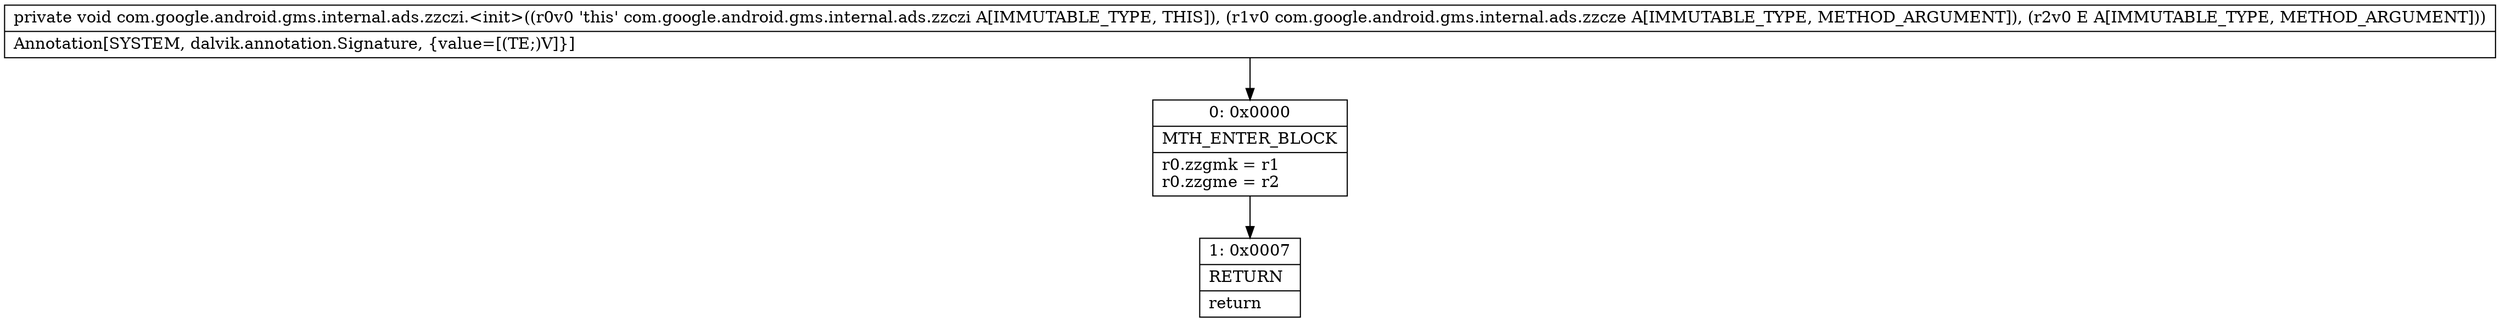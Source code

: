 digraph "CFG forcom.google.android.gms.internal.ads.zzczi.\<init\>(Lcom\/google\/android\/gms\/internal\/ads\/zzcze;Ljava\/lang\/Object;)V" {
Node_0 [shape=record,label="{0\:\ 0x0000|MTH_ENTER_BLOCK\l|r0.zzgmk = r1\lr0.zzgme = r2\l}"];
Node_1 [shape=record,label="{1\:\ 0x0007|RETURN\l|return\l}"];
MethodNode[shape=record,label="{private void com.google.android.gms.internal.ads.zzczi.\<init\>((r0v0 'this' com.google.android.gms.internal.ads.zzczi A[IMMUTABLE_TYPE, THIS]), (r1v0 com.google.android.gms.internal.ads.zzcze A[IMMUTABLE_TYPE, METHOD_ARGUMENT]), (r2v0 E A[IMMUTABLE_TYPE, METHOD_ARGUMENT]))  | Annotation[SYSTEM, dalvik.annotation.Signature, \{value=[(TE;)V]\}]\l}"];
MethodNode -> Node_0;
Node_0 -> Node_1;
}

